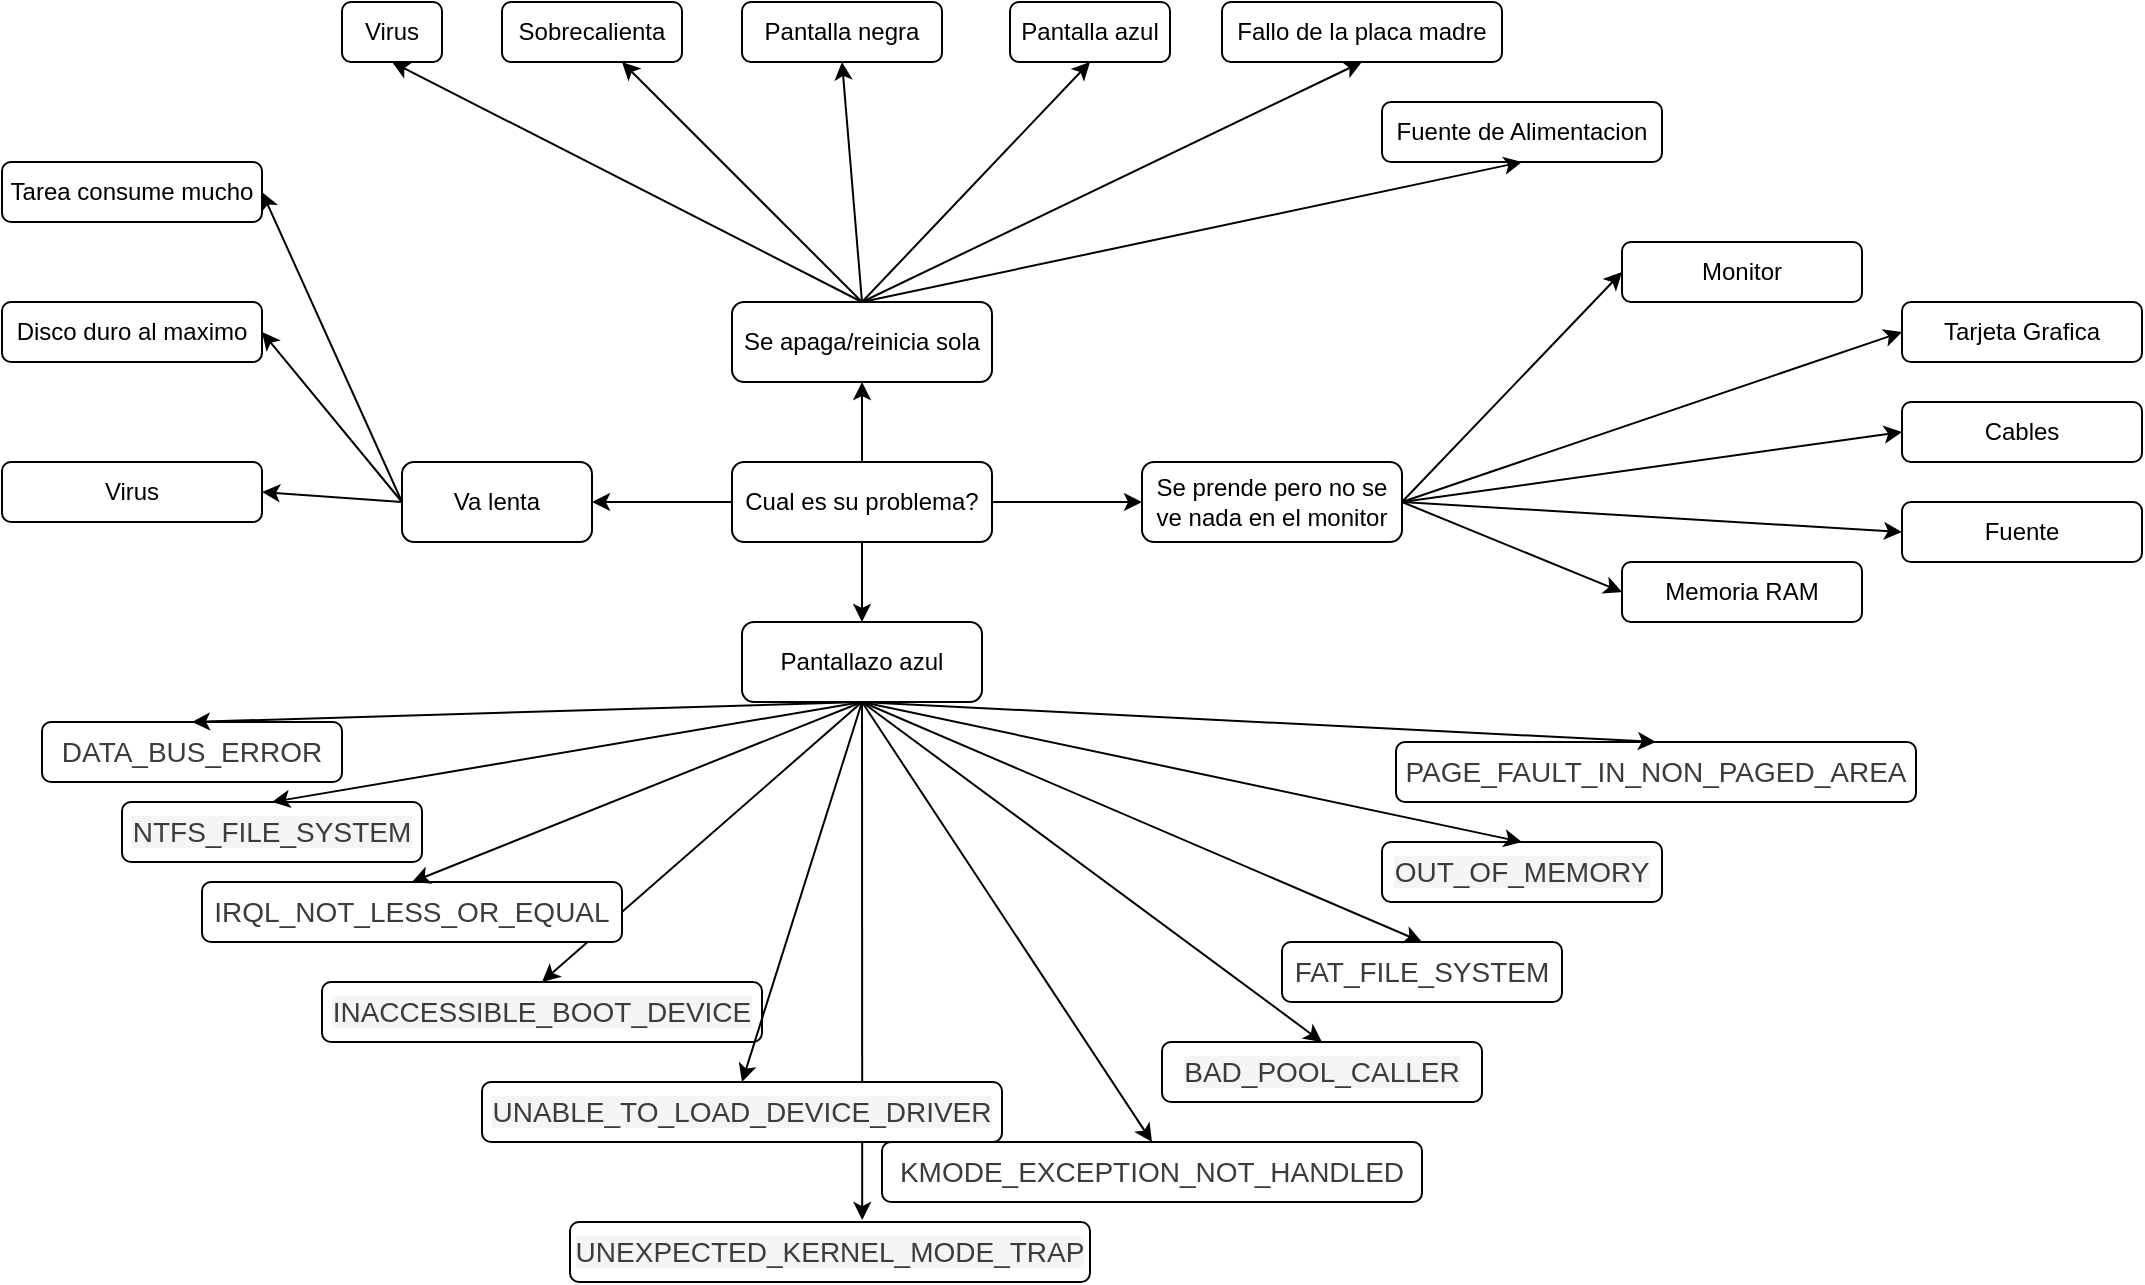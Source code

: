 <mxfile version="14.9.9" type="github">
  <diagram id="ccpfopKYO3vTUIc4Om0J" name="Page-1">
    <mxGraphModel dx="1616" dy="1623" grid="1" gridSize="10" guides="1" tooltips="1" connect="1" arrows="1" fold="1" page="1" pageScale="1" pageWidth="827" pageHeight="1169" math="0" shadow="0">
      <root>
        <mxCell id="0" />
        <mxCell id="1" parent="0" />
        <mxCell id="TjZNHD8Qu1aB0wiJFo4--3" value="Cual es su problema?" style="rounded=1;whiteSpace=wrap;html=1;" parent="1" vertex="1">
          <mxGeometry x="235" width="130" height="40" as="geometry" />
        </mxCell>
        <mxCell id="TjZNHD8Qu1aB0wiJFo4--4" value="Pantallazo azul" style="rounded=1;whiteSpace=wrap;html=1;" parent="1" vertex="1">
          <mxGeometry x="240" y="80" width="120" height="40" as="geometry" />
        </mxCell>
        <mxCell id="TjZNHD8Qu1aB0wiJFo4--5" value="&lt;span style=&quot;color: rgb(60 , 60 , 60) ; font-family: &amp;#34;1und1websanscondens&amp;#34; , &amp;#34;arial&amp;#34; , &amp;#34;helvetica&amp;#34; , sans-serif ; font-size: 14px ; background-color: rgb(255 , 255 , 255)&quot;&gt;DATA_BUS_ERROR&lt;/span&gt;" style="rounded=1;whiteSpace=wrap;html=1;" parent="1" vertex="1">
          <mxGeometry x="-110" y="130" width="150" height="30" as="geometry" />
        </mxCell>
        <mxCell id="TjZNHD8Qu1aB0wiJFo4--6" value="" style="endArrow=classic;html=1;exitX=0.5;exitY=1;exitDx=0;exitDy=0;entryX=0.5;entryY=0;entryDx=0;entryDy=0;" parent="1" source="TjZNHD8Qu1aB0wiJFo4--4" target="TjZNHD8Qu1aB0wiJFo4--5" edge="1">
          <mxGeometry width="50" height="50" relative="1" as="geometry">
            <mxPoint x="380" y="260" as="sourcePoint" />
            <mxPoint x="430" y="210" as="targetPoint" />
          </mxGeometry>
        </mxCell>
        <mxCell id="TjZNHD8Qu1aB0wiJFo4--7" value="" style="endArrow=classic;html=1;entryX=0.5;entryY=0;entryDx=0;entryDy=0;exitX=0.5;exitY=1;exitDx=0;exitDy=0;" parent="1" source="TjZNHD8Qu1aB0wiJFo4--3" target="TjZNHD8Qu1aB0wiJFo4--4" edge="1">
          <mxGeometry width="50" height="50" relative="1" as="geometry">
            <mxPoint x="380" y="260" as="sourcePoint" />
            <mxPoint x="430" y="210" as="targetPoint" />
          </mxGeometry>
        </mxCell>
        <mxCell id="TjZNHD8Qu1aB0wiJFo4--8" value="&lt;span style=&quot;color: rgb(60 , 60 , 60) ; font-family: &amp;#34;1und1websanscondens&amp;#34; , &amp;#34;arial&amp;#34; , &amp;#34;helvetica&amp;#34; , sans-serif ; font-size: 14px ; background-color: rgb(245 , 245 , 245)&quot;&gt;INACCESSIBLE_BOOT_DEVICE&lt;/span&gt;" style="rounded=1;whiteSpace=wrap;html=1;" parent="1" vertex="1">
          <mxGeometry x="30" y="260" width="220" height="30" as="geometry" />
        </mxCell>
        <mxCell id="TjZNHD8Qu1aB0wiJFo4--9" value="" style="endArrow=classic;html=1;exitX=0.5;exitY=1;exitDx=0;exitDy=0;entryX=0.5;entryY=0;entryDx=0;entryDy=0;" parent="1" source="TjZNHD8Qu1aB0wiJFo4--4" target="TjZNHD8Qu1aB0wiJFo4--8" edge="1">
          <mxGeometry width="50" height="50" relative="1" as="geometry">
            <mxPoint x="380" y="250" as="sourcePoint" />
            <mxPoint x="430" y="200" as="targetPoint" />
          </mxGeometry>
        </mxCell>
        <mxCell id="TjZNHD8Qu1aB0wiJFo4--10" value="&lt;span style=&quot;color: rgb(60 , 60 , 60) ; font-family: &amp;#34;1und1websanscondens&amp;#34; , &amp;#34;arial&amp;#34; , &amp;#34;helvetica&amp;#34; , sans-serif ; font-size: 14px ; background-color: rgb(245 , 245 , 245)&quot;&gt;UNEXPECTED_KERNEL_MODE_TRAP&lt;/span&gt;" style="rounded=1;whiteSpace=wrap;html=1;" parent="1" vertex="1">
          <mxGeometry x="154" y="380" width="260" height="30" as="geometry" />
        </mxCell>
        <mxCell id="TjZNHD8Qu1aB0wiJFo4--11" value="" style="endArrow=classic;html=1;entryX=0.562;entryY=-0.033;entryDx=0;entryDy=0;entryPerimeter=0;" parent="1" target="TjZNHD8Qu1aB0wiJFo4--10" edge="1">
          <mxGeometry width="50" height="50" relative="1" as="geometry">
            <mxPoint x="300" y="120" as="sourcePoint" />
            <mxPoint x="430" y="200" as="targetPoint" />
          </mxGeometry>
        </mxCell>
        <mxCell id="TjZNHD8Qu1aB0wiJFo4--12" value="&lt;span style=&quot;color: rgb(60 , 60 , 60) ; font-family: &amp;#34;1und1websanscondens&amp;#34; , &amp;#34;arial&amp;#34; , &amp;#34;helvetica&amp;#34; , sans-serif ; font-size: 14px ; background-color: rgb(245 , 245 , 245)&quot;&gt;NTFS_FILE_SYSTEM&lt;/span&gt;" style="rounded=1;whiteSpace=wrap;html=1;" parent="1" vertex="1">
          <mxGeometry x="-70" y="170" width="150" height="30" as="geometry" />
        </mxCell>
        <mxCell id="TjZNHD8Qu1aB0wiJFo4--13" value="" style="endArrow=classic;html=1;exitX=0.5;exitY=1;exitDx=0;exitDy=0;entryX=0.5;entryY=0;entryDx=0;entryDy=0;" parent="1" source="TjZNHD8Qu1aB0wiJFo4--4" target="TjZNHD8Qu1aB0wiJFo4--12" edge="1">
          <mxGeometry width="50" height="50" relative="1" as="geometry">
            <mxPoint x="380" y="250" as="sourcePoint" />
            <mxPoint x="490" y="260" as="targetPoint" />
          </mxGeometry>
        </mxCell>
        <mxCell id="TjZNHD8Qu1aB0wiJFo4--14" value="&lt;span style=&quot;color: rgb(60 , 60 , 60) ; font-family: &amp;#34;1und1websanscondens&amp;#34; , &amp;#34;arial&amp;#34; , &amp;#34;helvetica&amp;#34; , sans-serif ; font-size: 14px ; background-color: rgb(255 , 255 , 255)&quot;&gt;IRQL_NOT_LESS_OR_EQUAL&lt;/span&gt;" style="rounded=1;whiteSpace=wrap;html=1;" parent="1" vertex="1">
          <mxGeometry x="-30" y="210" width="210" height="30" as="geometry" />
        </mxCell>
        <mxCell id="TjZNHD8Qu1aB0wiJFo4--15" value="" style="endArrow=classic;html=1;entryX=0.5;entryY=0;entryDx=0;entryDy=0;exitX=0.5;exitY=1;exitDx=0;exitDy=0;" parent="1" source="TjZNHD8Qu1aB0wiJFo4--4" target="TjZNHD8Qu1aB0wiJFo4--14" edge="1">
          <mxGeometry width="50" height="50" relative="1" as="geometry">
            <mxPoint x="320" y="140" as="sourcePoint" />
            <mxPoint x="430" y="200" as="targetPoint" />
          </mxGeometry>
        </mxCell>
        <mxCell id="TjZNHD8Qu1aB0wiJFo4--16" value="&#xa;&#xa;&lt;span style=&quot;color: rgb(60, 60, 60); font-family: &amp;quot;1und1websanscondens&amp;quot;, arial, helvetica, sans-serif; font-size: 14px; font-style: normal; font-weight: 400; letter-spacing: normal; text-indent: 0px; text-transform: none; word-spacing: 0px; background-color: rgb(245, 245, 245); display: inline; float: none;&quot;&gt;BAD_POOL_CALLER&lt;/span&gt;&#xa;&#xa;" style="rounded=1;whiteSpace=wrap;html=1;" parent="1" vertex="1">
          <mxGeometry x="450" y="290" width="160" height="30" as="geometry" />
        </mxCell>
        <mxCell id="TjZNHD8Qu1aB0wiJFo4--17" value="" style="endArrow=classic;html=1;exitX=0.5;exitY=1;exitDx=0;exitDy=0;entryX=0.5;entryY=0;entryDx=0;entryDy=0;" parent="1" source="TjZNHD8Qu1aB0wiJFo4--4" target="TjZNHD8Qu1aB0wiJFo4--16" edge="1">
          <mxGeometry width="50" height="50" relative="1" as="geometry">
            <mxPoint x="380" y="250" as="sourcePoint" />
            <mxPoint x="430" y="200" as="targetPoint" />
          </mxGeometry>
        </mxCell>
        <mxCell id="TjZNHD8Qu1aB0wiJFo4--18" value="&#xa;&#xa;&lt;span style=&quot;color: rgb(60, 60, 60); font-family: &amp;quot;1und1websanscondens&amp;quot;, arial, helvetica, sans-serif; font-size: 14px; font-style: normal; font-weight: 400; letter-spacing: normal; text-indent: 0px; text-transform: none; word-spacing: 0px; background-color: rgb(255, 255, 255); display: inline; float: none;&quot;&gt;FAT_FILE_SYSTEM&lt;/span&gt;&#xa;&#xa;" style="rounded=1;whiteSpace=wrap;html=1;" parent="1" vertex="1">
          <mxGeometry x="510" y="240" width="140" height="30" as="geometry" />
        </mxCell>
        <mxCell id="TjZNHD8Qu1aB0wiJFo4--19" value="" style="endArrow=classic;html=1;entryX=0.5;entryY=0;entryDx=0;entryDy=0;exitX=0.5;exitY=1;exitDx=0;exitDy=0;" parent="1" source="TjZNHD8Qu1aB0wiJFo4--4" target="TjZNHD8Qu1aB0wiJFo4--18" edge="1">
          <mxGeometry width="50" height="50" relative="1" as="geometry">
            <mxPoint x="430" y="70" as="sourcePoint" />
            <mxPoint x="430" y="200" as="targetPoint" />
          </mxGeometry>
        </mxCell>
        <mxCell id="TjZNHD8Qu1aB0wiJFo4--20" value="&#xa;&#xa;&lt;span style=&quot;color: rgb(60, 60, 60); font-family: &amp;quot;1und1websanscondens&amp;quot;, arial, helvetica, sans-serif; font-size: 14px; font-style: normal; font-weight: 400; letter-spacing: normal; text-indent: 0px; text-transform: none; word-spacing: 0px; background-color: rgb(245, 245, 245); display: inline; float: none;&quot;&gt;OUT_OF_MEMORY&lt;/span&gt;&#xa;&#xa;" style="rounded=1;whiteSpace=wrap;html=1;" parent="1" vertex="1">
          <mxGeometry x="560" y="190" width="140" height="30" as="geometry" />
        </mxCell>
        <mxCell id="TjZNHD8Qu1aB0wiJFo4--21" value="" style="endArrow=classic;html=1;exitX=0.5;exitY=1;exitDx=0;exitDy=0;entryX=0.5;entryY=0;entryDx=0;entryDy=0;" parent="1" source="TjZNHD8Qu1aB0wiJFo4--4" target="TjZNHD8Qu1aB0wiJFo4--20" edge="1">
          <mxGeometry width="50" height="50" relative="1" as="geometry">
            <mxPoint x="380" y="250" as="sourcePoint" />
            <mxPoint x="430" y="200" as="targetPoint" />
          </mxGeometry>
        </mxCell>
        <mxCell id="TjZNHD8Qu1aB0wiJFo4--23" value="&#xa;&#xa;&lt;span style=&quot;color: rgb(60, 60, 60); font-family: &amp;quot;1und1websanscondens&amp;quot;, arial, helvetica, sans-serif; font-size: 14px; font-style: normal; font-weight: 400; letter-spacing: normal; text-indent: 0px; text-transform: none; word-spacing: 0px; background-color: rgb(255, 255, 255); display: inline; float: none;&quot;&gt;PAGE_FAULT_IN_NON_PAGED_AREA&lt;/span&gt;&#xa;&#xa;" style="rounded=1;whiteSpace=wrap;html=1;" parent="1" vertex="1">
          <mxGeometry x="567" y="140" width="260" height="30" as="geometry" />
        </mxCell>
        <mxCell id="TjZNHD8Qu1aB0wiJFo4--24" value="" style="endArrow=classic;html=1;entryX=0.5;entryY=0;entryDx=0;entryDy=0;" parent="1" target="TjZNHD8Qu1aB0wiJFo4--23" edge="1">
          <mxGeometry width="50" height="50" relative="1" as="geometry">
            <mxPoint x="299" y="120" as="sourcePoint" />
            <mxPoint x="680" y="200" as="targetPoint" />
          </mxGeometry>
        </mxCell>
        <mxCell id="TjZNHD8Qu1aB0wiJFo4--25" value="&#xa;&#xa;&lt;span style=&quot;color: rgb(60, 60, 60); font-family: &amp;quot;1und1websanscondens&amp;quot;, arial, helvetica, sans-serif; font-size: 14px; font-style: normal; font-weight: 400; letter-spacing: normal; text-indent: 0px; text-transform: none; word-spacing: 0px; background-color: rgb(245, 245, 245); display: inline; float: none;&quot;&gt;UNABLE_TO_LOAD_DEVICE_DRIVER&lt;/span&gt;&#xa;&#xa;" style="rounded=1;whiteSpace=wrap;html=1;" parent="1" vertex="1">
          <mxGeometry x="110" y="310" width="260" height="30" as="geometry" />
        </mxCell>
        <mxCell id="TjZNHD8Qu1aB0wiJFo4--26" value="" style="endArrow=classic;html=1;entryX=0.5;entryY=0;entryDx=0;entryDy=0;" parent="1" target="TjZNHD8Qu1aB0wiJFo4--25" edge="1">
          <mxGeometry width="50" height="50" relative="1" as="geometry">
            <mxPoint x="300" y="120" as="sourcePoint" />
            <mxPoint x="280" y="200" as="targetPoint" />
          </mxGeometry>
        </mxCell>
        <mxCell id="TjZNHD8Qu1aB0wiJFo4--27" value="&#xa;&#xa;&lt;span style=&quot;color: rgb(60, 60, 60); font-family: &amp;quot;1und1websanscondens&amp;quot;, arial, helvetica, sans-serif; font-size: 14px; font-style: normal; font-weight: 400; letter-spacing: normal; text-indent: 0px; text-transform: none; word-spacing: 0px; background-color: rgb(255, 255, 255); display: inline; float: none;&quot;&gt;KMODE_EXCEPTION_NOT_HANDLED&lt;/span&gt;&#xa;&#xa;" style="rounded=1;whiteSpace=wrap;html=1;" parent="1" vertex="1">
          <mxGeometry x="310" y="340" width="270" height="30" as="geometry" />
        </mxCell>
        <mxCell id="TjZNHD8Qu1aB0wiJFo4--28" value="" style="endArrow=classic;html=1;entryX=0.5;entryY=0;entryDx=0;entryDy=0;" parent="1" target="TjZNHD8Qu1aB0wiJFo4--27" edge="1">
          <mxGeometry width="50" height="50" relative="1" as="geometry">
            <mxPoint x="300" y="120" as="sourcePoint" />
            <mxPoint x="280" y="200" as="targetPoint" />
          </mxGeometry>
        </mxCell>
        <mxCell id="TjZNHD8Qu1aB0wiJFo4--32" value="Se apaga/reinicia sola" style="rounded=1;whiteSpace=wrap;html=1;" parent="1" vertex="1">
          <mxGeometry x="235" y="-80" width="130" height="40" as="geometry" />
        </mxCell>
        <mxCell id="TjZNHD8Qu1aB0wiJFo4--33" value="" style="endArrow=classic;html=1;exitX=0.5;exitY=0;exitDx=0;exitDy=0;entryX=0.5;entryY=1;entryDx=0;entryDy=0;" parent="1" source="TjZNHD8Qu1aB0wiJFo4--3" target="TjZNHD8Qu1aB0wiJFo4--32" edge="1">
          <mxGeometry width="50" height="50" relative="1" as="geometry">
            <mxPoint x="390" y="50" as="sourcePoint" />
            <mxPoint x="350" y="-30" as="targetPoint" />
          </mxGeometry>
        </mxCell>
        <mxCell id="ZhIZ_z8-zS0MPa5TUkPi-1" value="Pantalla azul" style="rounded=1;whiteSpace=wrap;html=1;" parent="1" vertex="1">
          <mxGeometry x="374" y="-230" width="80" height="30" as="geometry" />
        </mxCell>
        <mxCell id="ZhIZ_z8-zS0MPa5TUkPi-2" value="Pantalla negra" style="rounded=1;whiteSpace=wrap;html=1;" parent="1" vertex="1">
          <mxGeometry x="240" y="-230" width="100" height="30" as="geometry" />
        </mxCell>
        <mxCell id="ZhIZ_z8-zS0MPa5TUkPi-5" value="" style="endArrow=classic;html=1;exitX=0.5;exitY=0;exitDx=0;exitDy=0;entryX=0.5;entryY=1;entryDx=0;entryDy=0;" parent="1" source="TjZNHD8Qu1aB0wiJFo4--32" target="ZhIZ_z8-zS0MPa5TUkPi-2" edge="1">
          <mxGeometry width="50" height="50" relative="1" as="geometry">
            <mxPoint x="340" y="-60" as="sourcePoint" />
            <mxPoint x="390" y="-110" as="targetPoint" />
          </mxGeometry>
        </mxCell>
        <mxCell id="ZhIZ_z8-zS0MPa5TUkPi-6" value="" style="endArrow=classic;html=1;exitX=0.5;exitY=0;exitDx=0;exitDy=0;entryX=0.5;entryY=1;entryDx=0;entryDy=0;" parent="1" source="TjZNHD8Qu1aB0wiJFo4--32" target="ZhIZ_z8-zS0MPa5TUkPi-1" edge="1">
          <mxGeometry width="50" height="50" relative="1" as="geometry">
            <mxPoint x="340" y="-60" as="sourcePoint" />
            <mxPoint x="390" y="-110" as="targetPoint" />
          </mxGeometry>
        </mxCell>
        <mxCell id="ZhIZ_z8-zS0MPa5TUkPi-7" value="" style="endArrow=classic;html=1;exitX=0.5;exitY=0;exitDx=0;exitDy=0;" parent="1" source="TjZNHD8Qu1aB0wiJFo4--32" target="ZhIZ_z8-zS0MPa5TUkPi-8" edge="1">
          <mxGeometry width="50" height="50" relative="1" as="geometry">
            <mxPoint x="340" y="-60" as="sourcePoint" />
            <mxPoint x="180" y="-200" as="targetPoint" />
          </mxGeometry>
        </mxCell>
        <mxCell id="ZhIZ_z8-zS0MPa5TUkPi-8" value="Sobrecalienta" style="rounded=1;whiteSpace=wrap;html=1;" parent="1" vertex="1">
          <mxGeometry x="120" y="-230" width="90" height="30" as="geometry" />
        </mxCell>
        <mxCell id="ZhIZ_z8-zS0MPa5TUkPi-9" value="Fallo de la placa madre" style="rounded=1;whiteSpace=wrap;html=1;" parent="1" vertex="1">
          <mxGeometry x="480" y="-230" width="140" height="30" as="geometry" />
        </mxCell>
        <mxCell id="ZhIZ_z8-zS0MPa5TUkPi-10" value="Virus" style="rounded=1;whiteSpace=wrap;html=1;" parent="1" vertex="1">
          <mxGeometry x="40" y="-230" width="50" height="30" as="geometry" />
        </mxCell>
        <mxCell id="ZhIZ_z8-zS0MPa5TUkPi-11" value="" style="endArrow=classic;html=1;exitX=0.5;exitY=0;exitDx=0;exitDy=0;entryX=0.5;entryY=1;entryDx=0;entryDy=0;" parent="1" source="TjZNHD8Qu1aB0wiJFo4--32" target="ZhIZ_z8-zS0MPa5TUkPi-10" edge="1">
          <mxGeometry width="50" height="50" relative="1" as="geometry">
            <mxPoint x="340" y="-70" as="sourcePoint" />
            <mxPoint x="390" y="-120" as="targetPoint" />
          </mxGeometry>
        </mxCell>
        <mxCell id="ZhIZ_z8-zS0MPa5TUkPi-12" value="" style="endArrow=classic;html=1;exitX=0.5;exitY=0;exitDx=0;exitDy=0;entryX=0.5;entryY=1;entryDx=0;entryDy=0;" parent="1" source="TjZNHD8Qu1aB0wiJFo4--32" target="ZhIZ_z8-zS0MPa5TUkPi-9" edge="1">
          <mxGeometry width="50" height="50" relative="1" as="geometry">
            <mxPoint x="340" y="-70" as="sourcePoint" />
            <mxPoint x="390" y="-120" as="targetPoint" />
          </mxGeometry>
        </mxCell>
        <mxCell id="ZhIZ_z8-zS0MPa5TUkPi-13" value="Fuente de Alimentacion" style="rounded=1;whiteSpace=wrap;html=1;" parent="1" vertex="1">
          <mxGeometry x="560" y="-180" width="140" height="30" as="geometry" />
        </mxCell>
        <mxCell id="ZhIZ_z8-zS0MPa5TUkPi-14" value="" style="endArrow=classic;html=1;exitX=0.5;exitY=0;exitDx=0;exitDy=0;entryX=0.5;entryY=1;entryDx=0;entryDy=0;" parent="1" source="TjZNHD8Qu1aB0wiJFo4--32" target="ZhIZ_z8-zS0MPa5TUkPi-13" edge="1">
          <mxGeometry width="50" height="50" relative="1" as="geometry">
            <mxPoint x="340" y="-80" as="sourcePoint" />
            <mxPoint x="390" y="-130" as="targetPoint" />
          </mxGeometry>
        </mxCell>
        <mxCell id="11DJzLC0LECXruSk0_1x-1" value="Va lenta" style="rounded=1;whiteSpace=wrap;html=1;" vertex="1" parent="1">
          <mxGeometry x="70" width="95" height="40" as="geometry" />
        </mxCell>
        <mxCell id="11DJzLC0LECXruSk0_1x-2" value="" style="endArrow=classic;html=1;exitX=0;exitY=0.5;exitDx=0;exitDy=0;entryX=1;entryY=0.5;entryDx=0;entryDy=0;" edge="1" parent="1" source="TjZNHD8Qu1aB0wiJFo4--3" target="11DJzLC0LECXruSk0_1x-1">
          <mxGeometry width="50" height="50" relative="1" as="geometry">
            <mxPoint x="290" y="110" as="sourcePoint" />
            <mxPoint x="340" y="60" as="targetPoint" />
          </mxGeometry>
        </mxCell>
        <mxCell id="11DJzLC0LECXruSk0_1x-3" value="Tarea consume mucho" style="rounded=1;whiteSpace=wrap;html=1;" vertex="1" parent="1">
          <mxGeometry x="-130" y="-150" width="130" height="30" as="geometry" />
        </mxCell>
        <mxCell id="11DJzLC0LECXruSk0_1x-4" value="" style="endArrow=classic;html=1;exitX=0;exitY=0.5;exitDx=0;exitDy=0;entryX=1;entryY=0.5;entryDx=0;entryDy=0;" edge="1" parent="1" source="11DJzLC0LECXruSk0_1x-1" target="11DJzLC0LECXruSk0_1x-3">
          <mxGeometry width="50" height="50" relative="1" as="geometry">
            <mxPoint x="290" y="100" as="sourcePoint" />
            <mxPoint x="340" y="50" as="targetPoint" />
          </mxGeometry>
        </mxCell>
        <mxCell id="11DJzLC0LECXruSk0_1x-5" value="Disco duro al maximo" style="rounded=1;whiteSpace=wrap;html=1;" vertex="1" parent="1">
          <mxGeometry x="-130" y="-80" width="130" height="30" as="geometry" />
        </mxCell>
        <mxCell id="11DJzLC0LECXruSk0_1x-6" value="Virus" style="rounded=1;whiteSpace=wrap;html=1;" vertex="1" parent="1">
          <mxGeometry x="-130" width="130" height="30" as="geometry" />
        </mxCell>
        <mxCell id="11DJzLC0LECXruSk0_1x-8" value="" style="endArrow=classic;html=1;exitX=0;exitY=0.5;exitDx=0;exitDy=0;entryX=1;entryY=0.5;entryDx=0;entryDy=0;" edge="1" parent="1" source="11DJzLC0LECXruSk0_1x-1" target="11DJzLC0LECXruSk0_1x-5">
          <mxGeometry width="50" height="50" relative="1" as="geometry">
            <mxPoint x="290" y="100" as="sourcePoint" />
            <mxPoint x="340" y="50" as="targetPoint" />
          </mxGeometry>
        </mxCell>
        <mxCell id="11DJzLC0LECXruSk0_1x-9" value="" style="endArrow=classic;html=1;exitX=0;exitY=0.5;exitDx=0;exitDy=0;entryX=1;entryY=0.5;entryDx=0;entryDy=0;" edge="1" parent="1" source="11DJzLC0LECXruSk0_1x-1" target="11DJzLC0LECXruSk0_1x-6">
          <mxGeometry width="50" height="50" relative="1" as="geometry">
            <mxPoint x="290" y="100" as="sourcePoint" />
            <mxPoint x="340" y="50" as="targetPoint" />
          </mxGeometry>
        </mxCell>
        <mxCell id="11DJzLC0LECXruSk0_1x-10" value="Se prende pero no se ve nada en el monitor" style="rounded=1;whiteSpace=wrap;html=1;" vertex="1" parent="1">
          <mxGeometry x="440" width="130" height="40" as="geometry" />
        </mxCell>
        <mxCell id="11DJzLC0LECXruSk0_1x-11" value="" style="endArrow=classic;html=1;exitX=1;exitY=0.5;exitDx=0;exitDy=0;entryX=0;entryY=0.5;entryDx=0;entryDy=0;" edge="1" parent="1" source="TjZNHD8Qu1aB0wiJFo4--3" target="11DJzLC0LECXruSk0_1x-10">
          <mxGeometry width="50" height="50" relative="1" as="geometry">
            <mxPoint x="290" y="90" as="sourcePoint" />
            <mxPoint x="340" y="40" as="targetPoint" />
          </mxGeometry>
        </mxCell>
        <mxCell id="11DJzLC0LECXruSk0_1x-12" value="Monitor" style="rounded=1;whiteSpace=wrap;html=1;" vertex="1" parent="1">
          <mxGeometry x="680" y="-110" width="120" height="30" as="geometry" />
        </mxCell>
        <mxCell id="11DJzLC0LECXruSk0_1x-13" value="" style="endArrow=classic;html=1;exitX=1;exitY=0.5;exitDx=0;exitDy=0;entryX=0;entryY=0.5;entryDx=0;entryDy=0;" edge="1" parent="1" source="11DJzLC0LECXruSk0_1x-10" target="11DJzLC0LECXruSk0_1x-12">
          <mxGeometry width="50" height="50" relative="1" as="geometry">
            <mxPoint x="530" y="90" as="sourcePoint" />
            <mxPoint x="580" y="40" as="targetPoint" />
          </mxGeometry>
        </mxCell>
        <mxCell id="11DJzLC0LECXruSk0_1x-14" value="Tarjeta Grafica" style="rounded=1;whiteSpace=wrap;html=1;" vertex="1" parent="1">
          <mxGeometry x="820" y="-80" width="120" height="30" as="geometry" />
        </mxCell>
        <mxCell id="11DJzLC0LECXruSk0_1x-15" value="Cables" style="rounded=1;whiteSpace=wrap;html=1;" vertex="1" parent="1">
          <mxGeometry x="820" y="-30" width="120" height="30" as="geometry" />
        </mxCell>
        <mxCell id="11DJzLC0LECXruSk0_1x-16" value="Fuente" style="rounded=1;whiteSpace=wrap;html=1;" vertex="1" parent="1">
          <mxGeometry x="820" y="20" width="120" height="30" as="geometry" />
        </mxCell>
        <mxCell id="11DJzLC0LECXruSk0_1x-17" value="Memoria RAM" style="rounded=1;whiteSpace=wrap;html=1;" vertex="1" parent="1">
          <mxGeometry x="680" y="50" width="120" height="30" as="geometry" />
        </mxCell>
        <mxCell id="11DJzLC0LECXruSk0_1x-18" value="" style="endArrow=classic;html=1;entryX=0;entryY=0.5;entryDx=0;entryDy=0;exitX=1;exitY=0.5;exitDx=0;exitDy=0;" edge="1" parent="1" source="11DJzLC0LECXruSk0_1x-10" target="11DJzLC0LECXruSk0_1x-17">
          <mxGeometry width="50" height="50" relative="1" as="geometry">
            <mxPoint x="570" y="30" as="sourcePoint" />
            <mxPoint x="580" y="40" as="targetPoint" />
          </mxGeometry>
        </mxCell>
        <mxCell id="11DJzLC0LECXruSk0_1x-19" value="" style="endArrow=classic;html=1;exitX=1;exitY=0.5;exitDx=0;exitDy=0;entryX=0;entryY=0.5;entryDx=0;entryDy=0;" edge="1" parent="1" source="11DJzLC0LECXruSk0_1x-10" target="11DJzLC0LECXruSk0_1x-14">
          <mxGeometry width="50" height="50" relative="1" as="geometry">
            <mxPoint x="530" y="90" as="sourcePoint" />
            <mxPoint x="580" y="40" as="targetPoint" />
          </mxGeometry>
        </mxCell>
        <mxCell id="11DJzLC0LECXruSk0_1x-20" value="" style="endArrow=classic;html=1;entryX=0;entryY=0.5;entryDx=0;entryDy=0;exitX=1;exitY=0.5;exitDx=0;exitDy=0;" edge="1" parent="1" source="11DJzLC0LECXruSk0_1x-10" target="11DJzLC0LECXruSk0_1x-15">
          <mxGeometry width="50" height="50" relative="1" as="geometry">
            <mxPoint x="530" y="90" as="sourcePoint" />
            <mxPoint x="580" y="40" as="targetPoint" />
          </mxGeometry>
        </mxCell>
        <mxCell id="11DJzLC0LECXruSk0_1x-21" value="" style="endArrow=classic;html=1;entryX=0;entryY=0.5;entryDx=0;entryDy=0;exitX=1;exitY=0.5;exitDx=0;exitDy=0;" edge="1" parent="1" source="11DJzLC0LECXruSk0_1x-10" target="11DJzLC0LECXruSk0_1x-16">
          <mxGeometry width="50" height="50" relative="1" as="geometry">
            <mxPoint x="530" y="90" as="sourcePoint" />
            <mxPoint x="580" y="40" as="targetPoint" />
          </mxGeometry>
        </mxCell>
      </root>
    </mxGraphModel>
  </diagram>
</mxfile>
